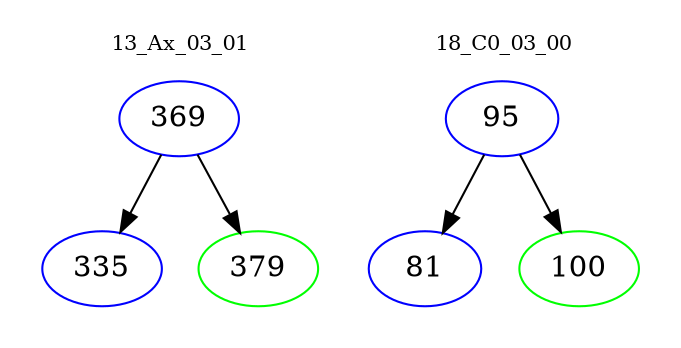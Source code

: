 digraph{
subgraph cluster_0 {
color = white
label = "13_Ax_03_01";
fontsize=10;
T0_369 [label="369", color="blue"]
T0_369 -> T0_335 [color="black"]
T0_335 [label="335", color="blue"]
T0_369 -> T0_379 [color="black"]
T0_379 [label="379", color="green"]
}
subgraph cluster_1 {
color = white
label = "18_C0_03_00";
fontsize=10;
T1_95 [label="95", color="blue"]
T1_95 -> T1_81 [color="black"]
T1_81 [label="81", color="blue"]
T1_95 -> T1_100 [color="black"]
T1_100 [label="100", color="green"]
}
}
